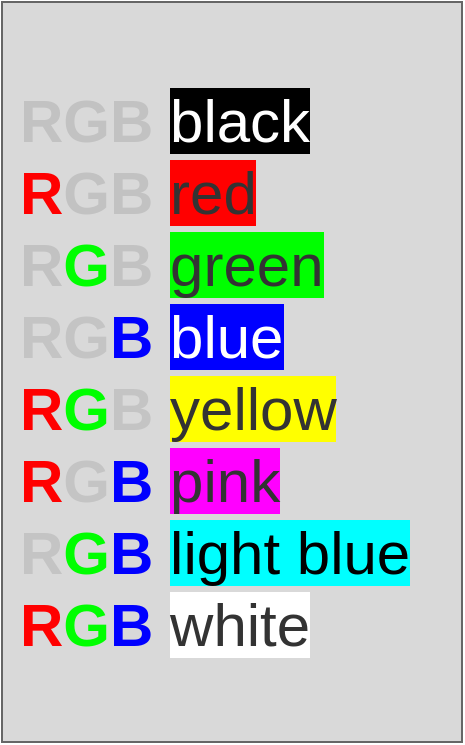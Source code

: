<mxfile version="12.5.5" type="device"><diagram id="8JkdYnLkpv-ck7KGz8rZ" name="Page-1"><mxGraphModel dx="782" dy="1635" grid="1" gridSize="10" guides="1" tooltips="1" connect="1" arrows="1" fold="1" page="1" pageScale="1" pageWidth="827" pageHeight="1169" math="0" shadow="0"><root><mxCell id="0"/><mxCell id="1" parent="0"/><mxCell id="MgyuAerHiNLgMeSjSa_V-2" value="&lt;p style=&quot;line-height: 140%; font-size: 30px;&quot;&gt;&lt;/p&gt;&lt;div style=&quot;font-size: 30px;&quot;&gt;&lt;font style=&quot;font-size: 30px;&quot; color=&quot;#C2C2C2&quot;&gt;&lt;b style=&quot;font-size: 30px;&quot;&gt;RGB&lt;/b&gt;&lt;/font&gt; &lt;font style=&quot;font-size: 30px;&quot; color=&quot;#FFFFFF&quot;&gt;&lt;span style=&quot;background-color: rgb(0, 0, 0); font-size: 30px;&quot;&gt;black&lt;/span&gt;&lt;/font&gt; &amp;nbsp; &lt;br style=&quot;font-size: 30px;&quot;&gt;&lt;/div&gt;&lt;div style=&quot;font-size: 30px;&quot;&gt;&lt;b style=&quot;font-size: 30px;&quot;&gt;&lt;font style=&quot;font-size: 30px;&quot; color=&quot;#FF0000&quot;&gt;R&lt;/font&gt;&lt;font style=&quot;font-size: 30px;&quot; color=&quot;#C2C2C2&quot;&gt;GB&lt;/font&gt;&lt;/b&gt; &lt;span style=&quot;background-color: rgb(255, 0, 0); font-size: 30px;&quot;&gt;red&lt;/span&gt;&lt;br style=&quot;font-size: 30px;&quot;&gt;&lt;b style=&quot;font-size: 30px;&quot;&gt;&lt;font style=&quot;font-size: 30px;&quot; color=&quot;#808080&quot;&gt;&lt;font style=&quot;font-size: 30px;&quot; color=&quot;#C2C2C2&quot;&gt;R&lt;/font&gt;&lt;font style=&quot;font-size: 30px;&quot; color=&quot;#00FF00&quot;&gt;G&lt;/font&gt;&lt;font style=&quot;font-size: 30px;&quot; color=&quot;#C2C2C2&quot;&gt;B&lt;/font&gt;&lt;/font&gt;&lt;/b&gt; &lt;span style=&quot;background-color: rgb(0, 255, 0); font-size: 30px;&quot;&gt;green&lt;/span&gt;&lt;br style=&quot;font-size: 30px;&quot;&gt;&lt;/div&gt;&lt;div style=&quot;font-size: 30px;&quot;&gt;&lt;b style=&quot;font-size: 30px;&quot;&gt;&lt;font style=&quot;font-size: 30px;&quot; color=&quot;#808080&quot;&gt;&lt;font style=&quot;font-size: 30px;&quot; color=&quot;#C4C4C4&quot;&gt;RG&lt;/font&gt;&lt;font style=&quot;font-size: 30px;&quot; color=&quot;#0000FF&quot;&gt;B&lt;/font&gt;&lt;/font&gt;&lt;/b&gt; &lt;font style=&quot;font-size: 30px;&quot; color=&quot;#FFFFFF&quot;&gt;&lt;span style=&quot;background-color: rgb(0, 0, 255); font-size: 30px;&quot;&gt;blue&lt;/span&gt;&lt;/font&gt;&lt;br style=&quot;font-size: 30px;&quot;&gt;&lt;b style=&quot;font-size: 30px;&quot;&gt;&lt;font style=&quot;font-size: 30px;&quot; color=&quot;#808080&quot;&gt;&lt;font style=&quot;font-size: 30px;&quot; color=&quot;#FFFF00&quot;&gt;&lt;font style=&quot;font-size: 30px;&quot; color=&quot;#FF0000&quot;&gt;R&lt;/font&gt;&lt;font style=&quot;font-size: 30px;&quot; color=&quot;#00FF00&quot;&gt;G&lt;/font&gt;&lt;/font&gt;&lt;font style=&quot;font-size: 30px;&quot; color=&quot;#C4C4C4&quot;&gt;B&lt;/font&gt;&lt;/font&gt;&lt;/b&gt; &lt;span style=&quot;background-color: rgb(255, 255, 0); font-size: 30px;&quot;&gt;yellow&lt;/span&gt;&lt;br style=&quot;font-size: 30px;&quot;&gt;&lt;b style=&quot;font-size: 30px;&quot;&gt;&lt;font style=&quot;font-size: 30px;&quot; color=&quot;#808080&quot;&gt;&lt;font style=&quot;font-size: 30px;&quot; color=&quot;#FF0000&quot;&gt;R&lt;/font&gt;&lt;font style=&quot;font-size: 30px;&quot; color=&quot;#C4C4C4&quot;&gt;G&lt;/font&gt;&lt;font style=&quot;font-size: 30px;&quot; color=&quot;#0000FF&quot;&gt;B&lt;/font&gt;&lt;/font&gt;&lt;/b&gt; &lt;span style=&quot;background-color: rgb(255, 0, 255); font-size: 30px;&quot;&gt;pink&lt;/span&gt;&lt;br style=&quot;font-size: 30px;&quot;&gt;&lt;b style=&quot;font-size: 30px;&quot;&gt;&lt;font style=&quot;font-size: 30px;&quot; color=&quot;#808080&quot;&gt;&lt;font style=&quot;font-size: 30px;&quot; color=&quot;#C4C4C4&quot;&gt;R&lt;/font&gt;&lt;font style=&quot;font-size: 30px;&quot; color=&quot;#00FF00&quot;&gt;G&lt;/font&gt;&lt;font style=&quot;font-size: 30px;&quot; color=&quot;#0000FF&quot;&gt;B&lt;/font&gt;&lt;/font&gt;&lt;/b&gt; &lt;font style=&quot;font-size: 30px;&quot; color=&quot;#000000&quot;&gt;&lt;span style=&quot;background-color: rgb(0, 255, 255); font-size: 30px;&quot;&gt;light blue&lt;/span&gt;&lt;/font&gt;&lt;br style=&quot;font-size: 30px;&quot;&gt;&lt;b style=&quot;font-size: 30px;&quot;&gt;&lt;font style=&quot;font-size: 30px;&quot; color=&quot;#808080&quot;&gt;&lt;font style=&quot;font-size: 30px;&quot; color=&quot;#FF0000&quot;&gt;R&lt;/font&gt;&lt;font style=&quot;font-size: 30px;&quot; color=&quot;#00FF00&quot;&gt;G&lt;/font&gt;&lt;font style=&quot;font-size: 30px;&quot; color=&quot;#0000FF&quot;&gt;B&lt;/font&gt;&lt;/font&gt;&lt;/b&gt; &lt;span style=&quot;background-color: rgb(255, 255, 255); font-size: 30px;&quot;&gt;white&lt;/span&gt;&lt;br style=&quot;font-size: 30px;&quot;&gt;&lt;/div&gt;&lt;p style=&quot;font-size: 30px;&quot;&gt;&lt;/p&gt;" style="text;html=1;align=left;verticalAlign=middle;resizable=0;points=[];autosize=1;fontSize=30;fillColor=#D9D9D9;strokeColor=#666666;fontColor=#333333;spacingTop=0;spacing=6;spacingLeft=3;spacingRight=3;" vertex="1" parent="1"><mxGeometry x="118" y="-15" width="230" height="370" as="geometry"/></mxCell></root></mxGraphModel></diagram></mxfile>